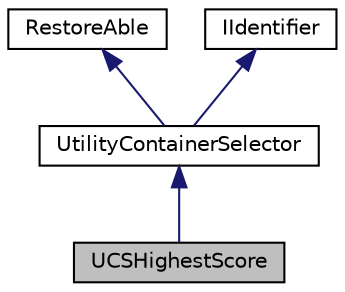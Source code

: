 digraph "UCSHighestScore"
{
 // LATEX_PDF_SIZE
  edge [fontname="Helvetica",fontsize="10",labelfontname="Helvetica",labelfontsize="10"];
  node [fontname="Helvetica",fontsize="10",shape=record];
  Node1 [label="UCSHighestScore",height=0.2,width=0.4,color="black", fillcolor="grey75", style="filled", fontcolor="black",tooltip=" "];
  Node2 -> Node1 [dir="back",color="midnightblue",fontsize="10",style="solid"];
  Node2 [label="UtilityContainerSelector",height=0.2,width=0.4,color="black", fillcolor="white", style="filled",URL="$class_utility_container_selector.html",tooltip=" "];
  Node3 -> Node2 [dir="back",color="midnightblue",fontsize="10",style="solid"];
  Node3 [label="RestoreAble",height=0.2,width=0.4,color="black", fillcolor="white", style="filled",URL="$class_restore_able.html",tooltip=" "];
  Node4 -> Node2 [dir="back",color="midnightblue",fontsize="10",style="solid"];
  Node4 [label="IIdentifier",height=0.2,width=0.4,color="black", fillcolor="white", style="filled",URL="$interface_i_identifier.html",tooltip=" "];
}
